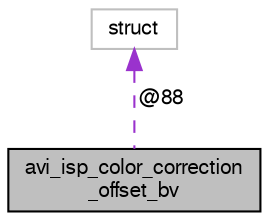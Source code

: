 digraph "avi_isp_color_correction_offset_bv"
{
  edge [fontname="FreeSans",fontsize="10",labelfontname="FreeSans",labelfontsize="10"];
  node [fontname="FreeSans",fontsize="10",shape=record];
  Node1 [label="avi_isp_color_correction\l_offset_bv",height=0.2,width=0.4,color="black", fillcolor="grey75", style="filled", fontcolor="black"];
  Node2 -> Node1 [dir="back",color="darkorchid3",fontsize="10",style="dashed",label=" @88" ,fontname="FreeSans"];
  Node2 [label="struct",height=0.2,width=0.4,color="grey75", fillcolor="white", style="filled"];
}
